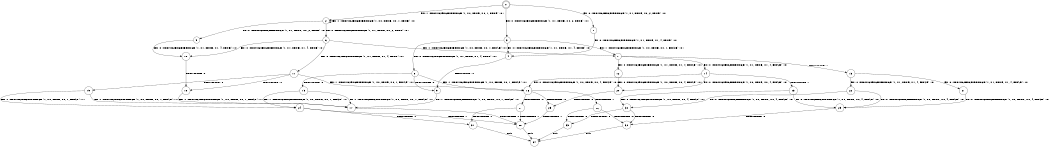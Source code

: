 digraph BCG {
size = "7, 10.5";
center = TRUE;
node [shape = circle];
0 [peripheries = 2];
0 -> 1 [label = "EX !0 !ATOMIC_EXCH_BRANCH (1, +1, TRUE, +0, 2, TRUE) !:0:"];
0 -> 2 [label = "EX !1 !ATOMIC_EXCH_BRANCH (1, +0, TRUE, +0, 1, TRUE) !:0:"];
0 -> 3 [label = "EX !0 !ATOMIC_EXCH_BRANCH (1, +1, TRUE, +0, 2, TRUE) !:0:"];
1 -> 4 [label = "EX !0 !ATOMIC_EXCH_BRANCH (1, +1, TRUE, +1, 4, TRUE) !:0:"];
2 -> 5 [label = "EX !0 !ATOMIC_EXCH_BRANCH (1, +1, TRUE, +0, 2, TRUE) !:0:"];
2 -> 6 [label = "EX !0 !ATOMIC_EXCH_BRANCH (1, +1, TRUE, +0, 2, TRUE) !:0:"];
2 -> 2 [label = "EX !1 !ATOMIC_EXCH_BRANCH (1, +0, TRUE, +0, 1, TRUE) !:0:"];
3 -> 4 [label = "EX !0 !ATOMIC_EXCH_BRANCH (1, +1, TRUE, +1, 4, TRUE) !:0:"];
3 -> 7 [label = "EX !1 !ATOMIC_EXCH_BRANCH (1, +0, TRUE, +0, 1, FALSE) !:0:"];
3 -> 8 [label = "EX !0 !ATOMIC_EXCH_BRANCH (1, +1, TRUE, +1, 4, TRUE) !:0:"];
4 -> 9 [label = "TERMINATE !0"];
5 -> 10 [label = "EX !0 !ATOMIC_EXCH_BRANCH (1, +1, TRUE, +1, 4, TRUE) !:0:"];
6 -> 10 [label = "EX !0 !ATOMIC_EXCH_BRANCH (1, +1, TRUE, +1, 4, TRUE) !:0:"];
6 -> 7 [label = "EX !1 !ATOMIC_EXCH_BRANCH (1, +0, TRUE, +0, 1, FALSE) !:0:"];
6 -> 11 [label = "EX !0 !ATOMIC_EXCH_BRANCH (1, +1, TRUE, +1, 4, TRUE) !:0:"];
7 -> 12 [label = "EX !0 !ATOMIC_EXCH_BRANCH (1, +1, TRUE, +1, 4, FALSE) !:0:"];
7 -> 13 [label = "TERMINATE !1"];
7 -> 14 [label = "EX !0 !ATOMIC_EXCH_BRANCH (1, +1, TRUE, +1, 4, FALSE) !:0:"];
8 -> 9 [label = "TERMINATE !0"];
8 -> 15 [label = "TERMINATE !0"];
8 -> 16 [label = "EX !1 !ATOMIC_EXCH_BRANCH (1, +0, TRUE, +0, 1, FALSE) !:0:"];
9 -> 17 [label = "EX !1 !ATOMIC_EXCH_BRANCH (1, +0, TRUE, +0, 1, FALSE) !:1:"];
10 -> 18 [label = "TERMINATE !0"];
11 -> 18 [label = "TERMINATE !0"];
11 -> 19 [label = "TERMINATE !0"];
11 -> 16 [label = "EX !1 !ATOMIC_EXCH_BRANCH (1, +0, TRUE, +0, 1, FALSE) !:0:"];
12 -> 20 [label = "EX !0 !ATOMIC_EXCH_BRANCH (1, +0, TRUE, +0, 4, FALSE) !:0:"];
13 -> 21 [label = "EX !0 !ATOMIC_EXCH_BRANCH (1, +1, TRUE, +1, 4, FALSE) !:0:"];
13 -> 22 [label = "EX !0 !ATOMIC_EXCH_BRANCH (1, +1, TRUE, +1, 4, FALSE) !:0:"];
14 -> 20 [label = "EX !0 !ATOMIC_EXCH_BRANCH (1, +0, TRUE, +0, 4, FALSE) !:0:"];
14 -> 23 [label = "TERMINATE !1"];
14 -> 16 [label = "EX !0 !ATOMIC_EXCH_BRANCH (1, +0, TRUE, +0, 4, FALSE) !:0:"];
15 -> 17 [label = "EX !1 !ATOMIC_EXCH_BRANCH (1, +0, TRUE, +0, 1, FALSE) !:1:"];
15 -> 24 [label = "EX !1 !ATOMIC_EXCH_BRANCH (1, +0, TRUE, +0, 1, FALSE) !:1:"];
16 -> 25 [label = "TERMINATE !0"];
16 -> 26 [label = "TERMINATE !1"];
16 -> 27 [label = "TERMINATE !0"];
17 -> 28 [label = "TERMINATE !1"];
18 -> 17 [label = "EX !1 !ATOMIC_EXCH_BRANCH (1, +0, TRUE, +0, 1, FALSE) !:1:"];
19 -> 17 [label = "EX !1 !ATOMIC_EXCH_BRANCH (1, +0, TRUE, +0, 1, FALSE) !:1:"];
19 -> 24 [label = "EX !1 !ATOMIC_EXCH_BRANCH (1, +0, TRUE, +0, 1, FALSE) !:1:"];
20 -> 25 [label = "TERMINATE !0"];
21 -> 29 [label = "EX !0 !ATOMIC_EXCH_BRANCH (1, +0, TRUE, +0, 4, FALSE) !:0:"];
22 -> 29 [label = "EX !0 !ATOMIC_EXCH_BRANCH (1, +0, TRUE, +0, 4, FALSE) !:0:"];
22 -> 30 [label = "EX !0 !ATOMIC_EXCH_BRANCH (1, +0, TRUE, +0, 4, FALSE) !:0:"];
23 -> 29 [label = "EX !0 !ATOMIC_EXCH_BRANCH (1, +0, TRUE, +0, 4, FALSE) !:0:"];
23 -> 30 [label = "EX !0 !ATOMIC_EXCH_BRANCH (1, +0, TRUE, +0, 4, FALSE) !:0:"];
24 -> 28 [label = "TERMINATE !1"];
24 -> 31 [label = "TERMINATE !1"];
25 -> 28 [label = "TERMINATE !1"];
26 -> 32 [label = "TERMINATE !0"];
26 -> 33 [label = "TERMINATE !0"];
27 -> 28 [label = "TERMINATE !1"];
27 -> 31 [label = "TERMINATE !1"];
28 -> 34 [label = "exit"];
29 -> 32 [label = "TERMINATE !0"];
30 -> 32 [label = "TERMINATE !0"];
30 -> 33 [label = "TERMINATE !0"];
31 -> 34 [label = "exit"];
32 -> 34 [label = "exit"];
33 -> 34 [label = "exit"];
}
